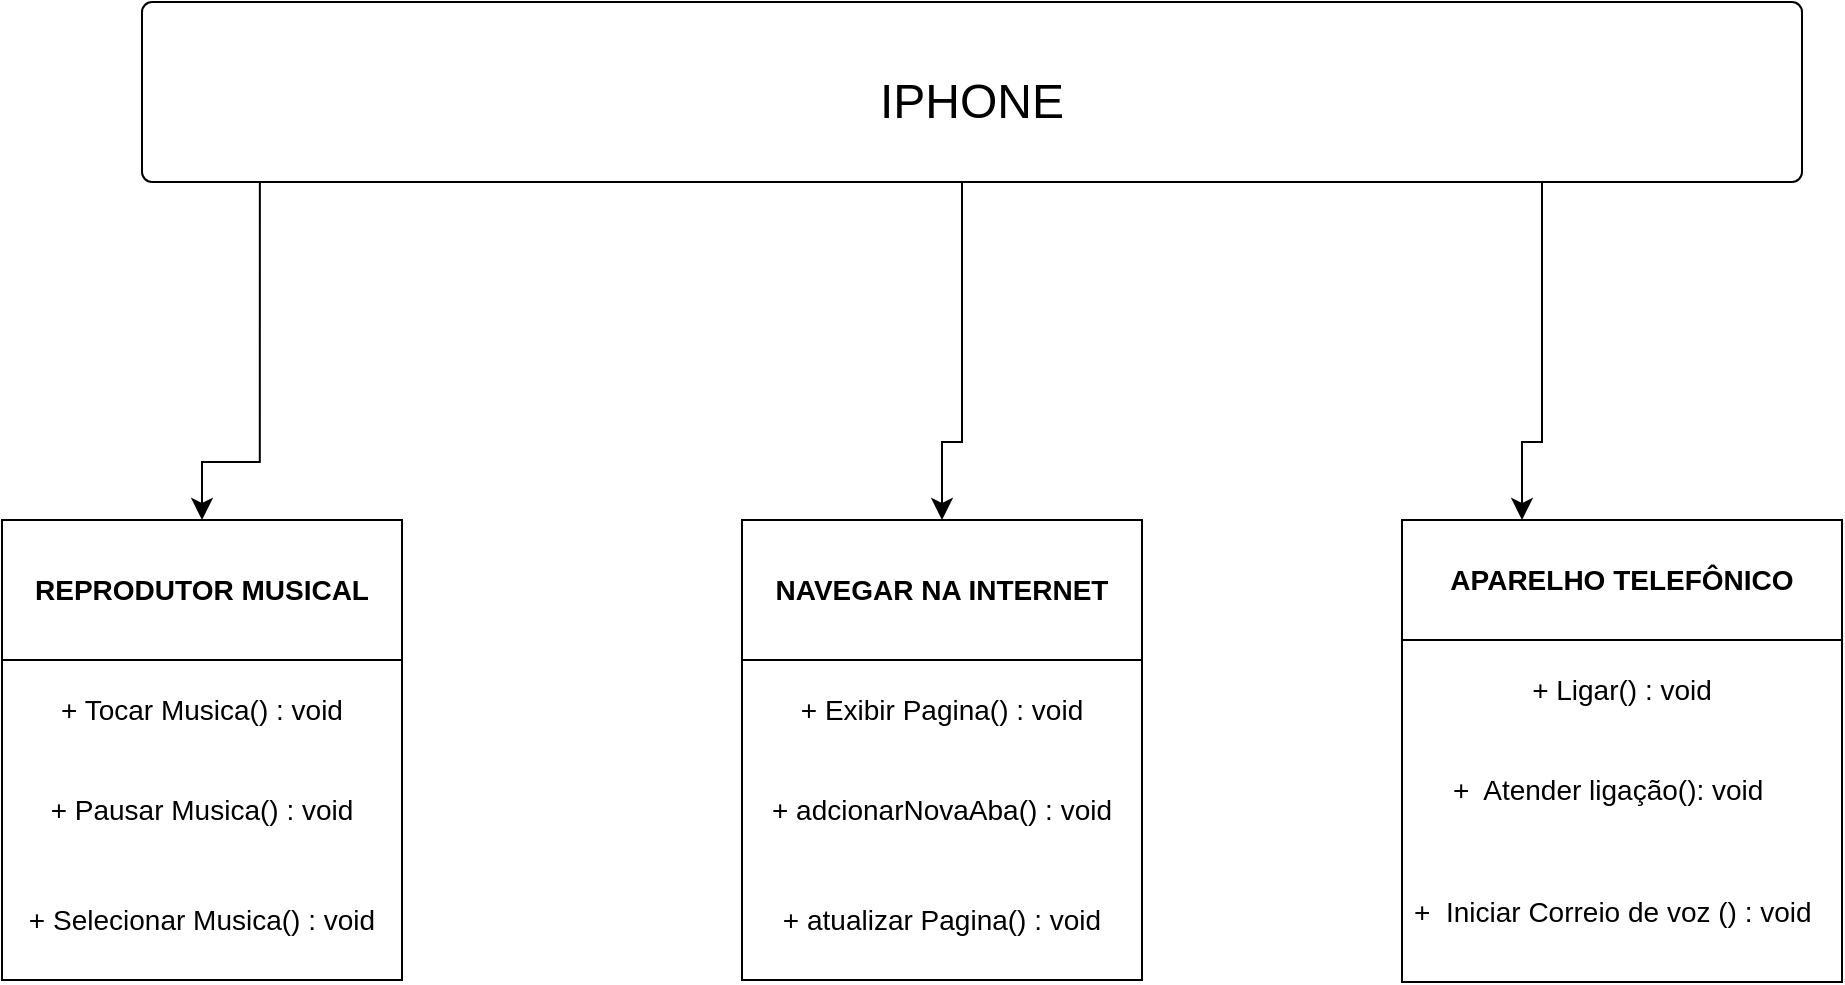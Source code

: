 <mxfile version="21.7.5" type="device">
  <diagram name="Page-1" id="b520641d-4fe3-3701-9064-5fc419738815">
    <mxGraphModel dx="1104" dy="526" grid="1" gridSize="10" guides="1" tooltips="1" connect="1" arrows="1" fold="1" page="1" pageScale="1" pageWidth="1169" pageHeight="827" background="none" math="0" shadow="0">
      <root>
        <mxCell id="0" />
        <mxCell id="1" parent="0" />
        <mxCell id="HYmGuFQ8tHLUgptgQ9ug-1" value="&lt;font style=&quot;font-size: 14px;&quot;&gt;REPRODUTOR MUSICAL&lt;br&gt;&lt;/font&gt;" style="swimlane;fontStyle=1;align=center;verticalAlign=middle;childLayout=stackLayout;horizontal=1;startSize=70;horizontalStack=0;resizeParent=1;resizeParentMax=0;resizeLast=0;collapsible=0;marginBottom=0;html=1;whiteSpace=wrap;" parent="1" vertex="1">
          <mxGeometry x="90" y="479" width="200" height="230" as="geometry" />
        </mxCell>
        <mxCell id="HYmGuFQ8tHLUgptgQ9ug-5" value="&lt;font style=&quot;font-size: 14px;&quot;&gt;+ Tocar Musica() : void&lt;/font&gt;" style="text;html=1;strokeColor=none;fillColor=none;align=center;verticalAlign=middle;spacingLeft=4;spacingRight=4;overflow=hidden;rotatable=0;points=[[0,0.5],[1,0.5]];portConstraint=eastwest;whiteSpace=wrap;" parent="HYmGuFQ8tHLUgptgQ9ug-1" vertex="1">
          <mxGeometry y="70" width="200" height="50" as="geometry" />
        </mxCell>
        <mxCell id="HYmGuFQ8tHLUgptgQ9ug-10" value="&lt;font style=&quot;font-size: 14px;&quot;&gt;+ Pausar Musica() : void&lt;/font&gt;" style="text;html=1;strokeColor=none;fillColor=none;align=center;verticalAlign=middle;spacingLeft=4;spacingRight=4;overflow=hidden;rotatable=0;points=[[0,0.5],[1,0.5]];portConstraint=eastwest;whiteSpace=wrap;" parent="HYmGuFQ8tHLUgptgQ9ug-1" vertex="1">
          <mxGeometry y="120" width="200" height="50" as="geometry" />
        </mxCell>
        <mxCell id="HYmGuFQ8tHLUgptgQ9ug-11" value="&lt;font style=&quot;font-size: 14px;&quot;&gt;+ Selecionar Musica() : void&lt;/font&gt;" style="text;html=1;strokeColor=none;fillColor=none;align=center;verticalAlign=middle;spacingLeft=4;spacingRight=4;overflow=hidden;rotatable=0;points=[[0,0.5],[1,0.5]];portConstraint=eastwest;whiteSpace=wrap;" parent="HYmGuFQ8tHLUgptgQ9ug-1" vertex="1">
          <mxGeometry y="170" width="200" height="60" as="geometry" />
        </mxCell>
        <mxCell id="HYmGuFQ8tHLUgptgQ9ug-7" value="&lt;font style=&quot;font-size: 14px;&quot;&gt;APARELHO TELEFÔNICO&lt;br&gt;&lt;/font&gt;" style="swimlane;fontStyle=1;align=center;verticalAlign=middle;childLayout=stackLayout;horizontal=1;startSize=60;horizontalStack=0;resizeParent=1;resizeParentMax=0;resizeLast=0;collapsible=0;marginBottom=0;html=1;whiteSpace=wrap;" parent="1" vertex="1">
          <mxGeometry x="790" y="479" width="220" height="231" as="geometry" />
        </mxCell>
        <mxCell id="HYmGuFQ8tHLUgptgQ9ug-8" value="&lt;font style=&quot;font-size: 14px;&quot;&gt;+ Ligar() : void&lt;/font&gt;" style="text;html=1;strokeColor=none;fillColor=none;align=center;verticalAlign=middle;spacingLeft=4;spacingRight=4;overflow=hidden;rotatable=0;points=[[0,0.5],[1,0.5]];portConstraint=eastwest;whiteSpace=wrap;" parent="HYmGuFQ8tHLUgptgQ9ug-7" vertex="1">
          <mxGeometry y="60" width="220" height="49" as="geometry" />
        </mxCell>
        <mxCell id="HYmGuFQ8tHLUgptgQ9ug-9" value="&lt;span style=&quot;font-size: 14px;&quot;&gt;&amp;nbsp; &amp;nbsp; &amp;nbsp;+&amp;nbsp; Atender ligação(): void&lt;/span&gt;" style="text;html=1;strokeColor=none;fillColor=none;align=left;verticalAlign=middle;spacingLeft=4;spacingRight=4;overflow=hidden;rotatable=0;points=[[0,0.5],[1,0.5]];portConstraint=eastwest;whiteSpace=wrap;" parent="HYmGuFQ8tHLUgptgQ9ug-7" vertex="1">
          <mxGeometry y="109" width="220" height="51" as="geometry" />
        </mxCell>
        <mxCell id="HYmGuFQ8tHLUgptgQ9ug-12" value="&lt;font style=&quot;font-size: 14px;&quot;&gt;+&amp;nbsp; Iniciar Correio de voz () : void&lt;/font&gt;" style="text;html=1;strokeColor=none;fillColor=none;align=left;verticalAlign=middle;spacingLeft=4;spacingRight=4;overflow=hidden;rotatable=0;points=[[0,0.5],[1,0.5]];portConstraint=eastwest;whiteSpace=wrap;" parent="HYmGuFQ8tHLUgptgQ9ug-7" vertex="1">
          <mxGeometry y="160" width="220" height="71" as="geometry" />
        </mxCell>
        <mxCell id="HYmGuFQ8tHLUgptgQ9ug-13" value="&lt;font style=&quot;font-size: 14px;&quot;&gt;NAVEGAR NA INTERNET&lt;br&gt;&lt;/font&gt;" style="swimlane;fontStyle=1;align=center;verticalAlign=middle;childLayout=stackLayout;horizontal=1;startSize=70;horizontalStack=0;resizeParent=1;resizeParentMax=0;resizeLast=0;collapsible=0;marginBottom=0;html=1;whiteSpace=wrap;" parent="1" vertex="1">
          <mxGeometry x="460" y="479" width="200" height="230" as="geometry" />
        </mxCell>
        <mxCell id="HYmGuFQ8tHLUgptgQ9ug-14" value="&lt;font style=&quot;font-size: 14px;&quot;&gt;+ Exibir Pagina() : void&lt;/font&gt;" style="text;html=1;strokeColor=none;fillColor=none;align=center;verticalAlign=middle;spacingLeft=4;spacingRight=4;overflow=hidden;rotatable=0;points=[[0,0.5],[1,0.5]];portConstraint=eastwest;whiteSpace=wrap;" parent="HYmGuFQ8tHLUgptgQ9ug-13" vertex="1">
          <mxGeometry y="70" width="200" height="50" as="geometry" />
        </mxCell>
        <mxCell id="HYmGuFQ8tHLUgptgQ9ug-15" value="&lt;font style=&quot;font-size: 14px;&quot;&gt;+ adcionarNovaAba() : void&lt;/font&gt;" style="text;html=1;strokeColor=none;fillColor=none;align=center;verticalAlign=middle;spacingLeft=4;spacingRight=4;overflow=hidden;rotatable=0;points=[[0,0.5],[1,0.5]];portConstraint=eastwest;whiteSpace=wrap;" parent="HYmGuFQ8tHLUgptgQ9ug-13" vertex="1">
          <mxGeometry y="120" width="200" height="50" as="geometry" />
        </mxCell>
        <mxCell id="HYmGuFQ8tHLUgptgQ9ug-16" value="&lt;font style=&quot;font-size: 14px;&quot;&gt;+ atualizar Pagina() : void&lt;/font&gt;" style="text;html=1;strokeColor=none;fillColor=none;align=center;verticalAlign=middle;spacingLeft=4;spacingRight=4;overflow=hidden;rotatable=0;points=[[0,0.5],[1,0.5]];portConstraint=eastwest;whiteSpace=wrap;" parent="HYmGuFQ8tHLUgptgQ9ug-13" vertex="1">
          <mxGeometry y="170" width="200" height="60" as="geometry" />
        </mxCell>
        <mxCell id="HYmGuFQ8tHLUgptgQ9ug-17" value="&lt;font style=&quot;font-size: 24px;&quot;&gt;&lt;br&gt;IPHONE&lt;br&gt;&lt;br&gt;&lt;/font&gt;" style="html=1;align=center;verticalAlign=top;rounded=1;absoluteArcSize=1;arcSize=10;dashed=0;whiteSpace=wrap;" parent="1" vertex="1">
          <mxGeometry x="160" y="220" width="830" height="90" as="geometry" />
        </mxCell>
        <mxCell id="Uk4sb1riqWIlzfP7rKDS-3" value="" style="edgeStyle=segmentEdgeStyle;endArrow=classic;html=1;curved=0;rounded=0;endSize=8;startSize=8;sourcePerimeterSpacing=0;targetPerimeterSpacing=0;exitX=0.071;exitY=1;exitDx=0;exitDy=0;exitPerimeter=0;entryX=0.5;entryY=0;entryDx=0;entryDy=0;" parent="1" source="HYmGuFQ8tHLUgptgQ9ug-17" target="HYmGuFQ8tHLUgptgQ9ug-1" edge="1">
          <mxGeometry width="100" relative="1" as="geometry">
            <mxPoint x="230" y="414" as="sourcePoint" />
            <mxPoint x="180" y="450" as="targetPoint" />
            <Array as="points">
              <mxPoint x="219" y="450" />
              <mxPoint x="190" y="450" />
            </Array>
          </mxGeometry>
        </mxCell>
        <mxCell id="Uk4sb1riqWIlzfP7rKDS-6" value="" style="edgeStyle=segmentEdgeStyle;endArrow=classic;html=1;curved=0;rounded=0;endSize=8;startSize=8;sourcePerimeterSpacing=0;targetPerimeterSpacing=0;entryX=0.5;entryY=0;entryDx=0;entryDy=0;exitX=0.5;exitY=1;exitDx=0;exitDy=0;" parent="1" source="HYmGuFQ8tHLUgptgQ9ug-17" target="HYmGuFQ8tHLUgptgQ9ug-13" edge="1">
          <mxGeometry width="100" relative="1" as="geometry">
            <mxPoint x="570" y="350" as="sourcePoint" />
            <mxPoint x="550" y="440" as="targetPoint" />
            <Array as="points">
              <mxPoint x="570" y="310" />
              <mxPoint x="570" y="440" />
              <mxPoint x="560" y="440" />
            </Array>
          </mxGeometry>
        </mxCell>
        <mxCell id="Uk4sb1riqWIlzfP7rKDS-7" value="" style="edgeStyle=segmentEdgeStyle;endArrow=classic;html=1;curved=0;rounded=0;endSize=8;startSize=8;sourcePerimeterSpacing=0;targetPerimeterSpacing=0;entryX=0.5;entryY=0;entryDx=0;entryDy=0;exitX=0.5;exitY=1;exitDx=0;exitDy=0;" parent="1" edge="1">
          <mxGeometry width="100" relative="1" as="geometry">
            <mxPoint x="865" y="310" as="sourcePoint" />
            <mxPoint x="850" y="479" as="targetPoint" />
            <Array as="points">
              <mxPoint x="860" y="310" />
              <mxPoint x="860" y="440" />
              <mxPoint x="850" y="440" />
            </Array>
          </mxGeometry>
        </mxCell>
      </root>
    </mxGraphModel>
  </diagram>
</mxfile>
